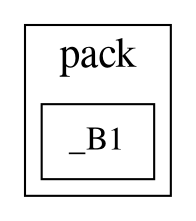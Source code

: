 digraph {
fontname="Times"
fontsize="20"
penwidth=1
node[fontsize="16" shape="box" fontname="Times"]

subgraph cluster_0 {
label = "pack"
"_B1" [label="_B1"]

}}
digraph {
fontname="Times"
fontsize="20"
penwidth=1
node[fontsize="16" shape="box" fontname="Times"]

subgraph cluster_0 {
label = "print_array"
"_B1" [label="_B1"]

"body" [label="body"]

"done" [label="done"]

"loop" [label="loop"]

"loop_end" [label="loop_end"]

"_B1" -> "loop"

"body" -> "loop_end"

"loop" -> "body"

"loop" -> "done"

}}
digraph {
fontname="Times"
fontsize="20"
penwidth=1
node[fontsize="16" shape="box" fontname="Times"]

subgraph cluster_0 {
label = "binary_search"
"_B1" [label="_B1"]

"body" [label="body"]

"call_gt" [label="call_gt"]

"call_lt" [label="call_lt"]

"check_equal" [label="check_equal"]

"check_gt" [label="check_gt"]

"check_valid" [label="check_valid"]

"end" [label="end"]

"found" [label="found"]

"_B1" -> "check_valid"

"body" -> "check_equal"

"check_equal" -> "check_gt"

"check_equal" -> "found"

"check_gt" -> "call_gt"

"check_gt" -> "call_lt"

"check_valid" -> "body"

"check_valid" -> "end"

}}
digraph {
fontname="Times"
fontsize="20"
penwidth=1
node[fontsize="16" shape="box" fontname="Times"]

subgraph cluster_0 {
label = "main"
"_B1" [label="_B1"]

}}
